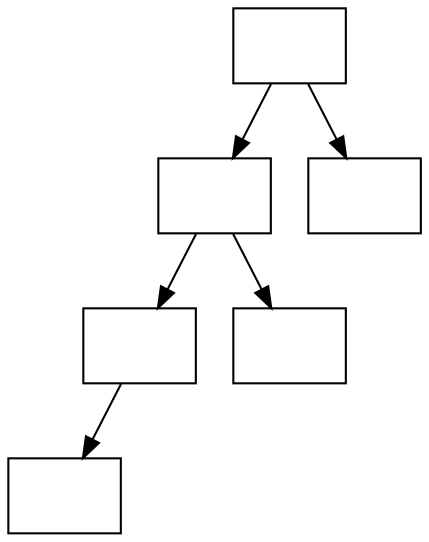 digraph G {
graph [ordering="out"];
  a [shape="box", label=""] ;
  b [shape="box", label=""] ;
  c [shape="box", label=""] ;
  d [shape="box", label=""] ;
  e [shape="box", label=""] ;
  f [shape="box", label=""] ;
  blank [style="invis", label=""]
  //g [shape="box", label=""] ;

a -> b;
a -> c;
b -> d;
b -> e;
d -> f;
d -> blank [style="invis"];
}
